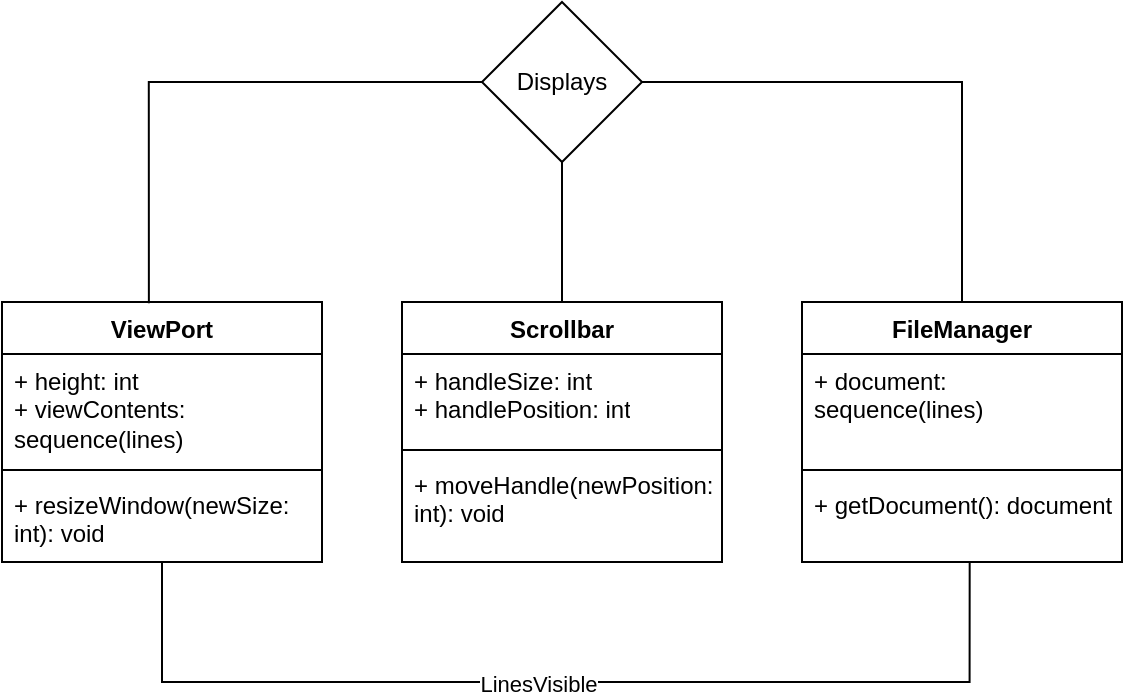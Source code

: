 <mxfile version="24.2.9" type="github">
  <diagram name="Страница — 1" id="iMYMq26gpkYDiqYdSqlq">
    <mxGraphModel dx="941" dy="548" grid="1" gridSize="10" guides="1" tooltips="1" connect="1" arrows="1" fold="1" page="1" pageScale="1" pageWidth="827" pageHeight="1169" math="0" shadow="0">
      <root>
        <mxCell id="0" />
        <mxCell id="1" parent="0" />
        <mxCell id="F9cp-ckPQGMp3854Mki3-8" value="ViewPort" style="swimlane;fontStyle=1;align=center;verticalAlign=top;childLayout=stackLayout;horizontal=1;startSize=26;horizontalStack=0;resizeParent=1;resizeParentMax=0;resizeLast=0;collapsible=1;marginBottom=0;whiteSpace=wrap;html=1;" parent="1" vertex="1">
          <mxGeometry x="40" y="310" width="160" height="130" as="geometry">
            <mxRectangle x="70" y="310" width="90" height="30" as="alternateBounds" />
          </mxGeometry>
        </mxCell>
        <mxCell id="F9cp-ckPQGMp3854Mki3-9" value="&lt;div&gt;+ height: int&lt;/div&gt;&lt;div&gt;+ viewContents: sequence(lines)&lt;br&gt;&lt;/div&gt;" style="text;strokeColor=none;fillColor=none;align=left;verticalAlign=top;spacingLeft=4;spacingRight=4;overflow=hidden;rotatable=0;points=[[0,0.5],[1,0.5]];portConstraint=eastwest;whiteSpace=wrap;html=1;" parent="F9cp-ckPQGMp3854Mki3-8" vertex="1">
          <mxGeometry y="26" width="160" height="54" as="geometry" />
        </mxCell>
        <mxCell id="F9cp-ckPQGMp3854Mki3-10" value="" style="line;strokeWidth=1;fillColor=none;align=left;verticalAlign=middle;spacingTop=-1;spacingLeft=3;spacingRight=3;rotatable=0;labelPosition=right;points=[];portConstraint=eastwest;strokeColor=inherit;" parent="F9cp-ckPQGMp3854Mki3-8" vertex="1">
          <mxGeometry y="80" width="160" height="8" as="geometry" />
        </mxCell>
        <mxCell id="F9cp-ckPQGMp3854Mki3-11" value="+ resizeWindow(newSize: int): void" style="text;strokeColor=none;fillColor=none;align=left;verticalAlign=top;spacingLeft=4;spacingRight=4;overflow=hidden;rotatable=0;points=[[0,0.5],[1,0.5]];portConstraint=eastwest;whiteSpace=wrap;html=1;" parent="F9cp-ckPQGMp3854Mki3-8" vertex="1">
          <mxGeometry y="88" width="160" height="42" as="geometry" />
        </mxCell>
        <mxCell id="F9cp-ckPQGMp3854Mki3-12" value="Scrollbar" style="swimlane;fontStyle=1;align=center;verticalAlign=top;childLayout=stackLayout;horizontal=1;startSize=26;horizontalStack=0;resizeParent=1;resizeParentMax=0;resizeLast=0;collapsible=1;marginBottom=0;whiteSpace=wrap;html=1;" parent="1" vertex="1">
          <mxGeometry x="240" y="310" width="160" height="130" as="geometry">
            <mxRectangle x="70" y="310" width="90" height="30" as="alternateBounds" />
          </mxGeometry>
        </mxCell>
        <mxCell id="F9cp-ckPQGMp3854Mki3-13" value="&lt;div&gt;+ handleSize: int&lt;/div&gt;&lt;div&gt;+ handlePosition: int&lt;br&gt;&lt;/div&gt;" style="text;strokeColor=none;fillColor=none;align=left;verticalAlign=top;spacingLeft=4;spacingRight=4;overflow=hidden;rotatable=0;points=[[0,0.5],[1,0.5]];portConstraint=eastwest;whiteSpace=wrap;html=1;" parent="F9cp-ckPQGMp3854Mki3-12" vertex="1">
          <mxGeometry y="26" width="160" height="44" as="geometry" />
        </mxCell>
        <mxCell id="F9cp-ckPQGMp3854Mki3-14" value="" style="line;strokeWidth=1;fillColor=none;align=left;verticalAlign=middle;spacingTop=-1;spacingLeft=3;spacingRight=3;rotatable=0;labelPosition=right;points=[];portConstraint=eastwest;strokeColor=inherit;" parent="F9cp-ckPQGMp3854Mki3-12" vertex="1">
          <mxGeometry y="70" width="160" height="8" as="geometry" />
        </mxCell>
        <mxCell id="F9cp-ckPQGMp3854Mki3-15" value="+ moveHandle(newPosition: int): void" style="text;strokeColor=none;fillColor=none;align=left;verticalAlign=top;spacingLeft=4;spacingRight=4;overflow=hidden;rotatable=0;points=[[0,0.5],[1,0.5]];portConstraint=eastwest;whiteSpace=wrap;html=1;" parent="F9cp-ckPQGMp3854Mki3-12" vertex="1">
          <mxGeometry y="78" width="160" height="52" as="geometry" />
        </mxCell>
        <mxCell id="F9cp-ckPQGMp3854Mki3-16" value="FileManager" style="swimlane;fontStyle=1;align=center;verticalAlign=top;childLayout=stackLayout;horizontal=1;startSize=26;horizontalStack=0;resizeParent=1;resizeParentMax=0;resizeLast=0;collapsible=1;marginBottom=0;whiteSpace=wrap;html=1;" parent="1" vertex="1">
          <mxGeometry x="440" y="310" width="160" height="130" as="geometry">
            <mxRectangle x="70" y="310" width="90" height="30" as="alternateBounds" />
          </mxGeometry>
        </mxCell>
        <mxCell id="F9cp-ckPQGMp3854Mki3-17" value="+ document: sequence(lines)" style="text;strokeColor=none;fillColor=none;align=left;verticalAlign=top;spacingLeft=4;spacingRight=4;overflow=hidden;rotatable=0;points=[[0,0.5],[1,0.5]];portConstraint=eastwest;whiteSpace=wrap;html=1;" parent="F9cp-ckPQGMp3854Mki3-16" vertex="1">
          <mxGeometry y="26" width="160" height="54" as="geometry" />
        </mxCell>
        <mxCell id="F9cp-ckPQGMp3854Mki3-18" value="" style="line;strokeWidth=1;fillColor=none;align=left;verticalAlign=middle;spacingTop=-1;spacingLeft=3;spacingRight=3;rotatable=0;labelPosition=right;points=[];portConstraint=eastwest;strokeColor=inherit;" parent="F9cp-ckPQGMp3854Mki3-16" vertex="1">
          <mxGeometry y="80" width="160" height="8" as="geometry" />
        </mxCell>
        <mxCell id="F9cp-ckPQGMp3854Mki3-19" value="+ getDocument(): document" style="text;strokeColor=none;fillColor=none;align=left;verticalAlign=top;spacingLeft=4;spacingRight=4;overflow=hidden;rotatable=0;points=[[0,0.5],[1,0.5]];portConstraint=eastwest;whiteSpace=wrap;html=1;" parent="F9cp-ckPQGMp3854Mki3-16" vertex="1">
          <mxGeometry y="88" width="160" height="42" as="geometry" />
        </mxCell>
        <mxCell id="kc2JjEC_WGHE4UPm-4xV-1" value="" style="endArrow=none;html=1;edgeStyle=orthogonalEdgeStyle;rounded=0;entryX=0.524;entryY=1.007;entryDx=0;entryDy=0;entryPerimeter=0;" edge="1" parent="1" target="F9cp-ckPQGMp3854Mki3-19">
          <mxGeometry relative="1" as="geometry">
            <mxPoint x="160" y="440" as="sourcePoint" />
            <mxPoint x="390" y="440" as="targetPoint" />
            <Array as="points">
              <mxPoint x="120" y="440" />
              <mxPoint x="120" y="500" />
              <mxPoint x="524" y="500" />
            </Array>
          </mxGeometry>
        </mxCell>
        <mxCell id="kc2JjEC_WGHE4UPm-4xV-4" value="LinesVisible" style="edgeLabel;html=1;align=center;verticalAlign=middle;resizable=0;points=[];" vertex="1" connectable="0" parent="kc2JjEC_WGHE4UPm-4xV-1">
          <mxGeometry x="0.02" y="-1" relative="1" as="geometry">
            <mxPoint as="offset" />
          </mxGeometry>
        </mxCell>
        <mxCell id="kc2JjEC_WGHE4UPm-4xV-5" value="Displays" style="rhombus;whiteSpace=wrap;html=1;" vertex="1" parent="1">
          <mxGeometry x="280" y="160" width="80" height="80" as="geometry" />
        </mxCell>
        <mxCell id="kc2JjEC_WGHE4UPm-4xV-6" value="" style="endArrow=none;html=1;edgeStyle=orthogonalEdgeStyle;rounded=0;exitX=0.5;exitY=1;exitDx=0;exitDy=0;" edge="1" parent="1" source="kc2JjEC_WGHE4UPm-4xV-5" target="F9cp-ckPQGMp3854Mki3-12">
          <mxGeometry relative="1" as="geometry">
            <mxPoint x="254" y="260" as="sourcePoint" />
            <mxPoint x="414" y="260" as="targetPoint" />
          </mxGeometry>
        </mxCell>
        <mxCell id="kc2JjEC_WGHE4UPm-4xV-10" value="" style="endArrow=none;html=1;edgeStyle=orthogonalEdgeStyle;rounded=0;exitX=0;exitY=0.5;exitDx=0;exitDy=0;entryX=0.459;entryY=0.005;entryDx=0;entryDy=0;entryPerimeter=0;" edge="1" parent="1" source="kc2JjEC_WGHE4UPm-4xV-5" target="F9cp-ckPQGMp3854Mki3-8">
          <mxGeometry relative="1" as="geometry">
            <mxPoint x="190" y="270" as="sourcePoint" />
            <mxPoint x="350" y="270" as="targetPoint" />
          </mxGeometry>
        </mxCell>
        <mxCell id="kc2JjEC_WGHE4UPm-4xV-13" value="" style="endArrow=none;html=1;edgeStyle=orthogonalEdgeStyle;rounded=0;exitX=1;exitY=0.5;exitDx=0;exitDy=0;" edge="1" parent="1" source="kc2JjEC_WGHE4UPm-4xV-5" target="F9cp-ckPQGMp3854Mki3-16">
          <mxGeometry relative="1" as="geometry">
            <mxPoint x="340" y="230" as="sourcePoint" />
            <mxPoint x="500" y="230" as="targetPoint" />
          </mxGeometry>
        </mxCell>
      </root>
    </mxGraphModel>
  </diagram>
</mxfile>
